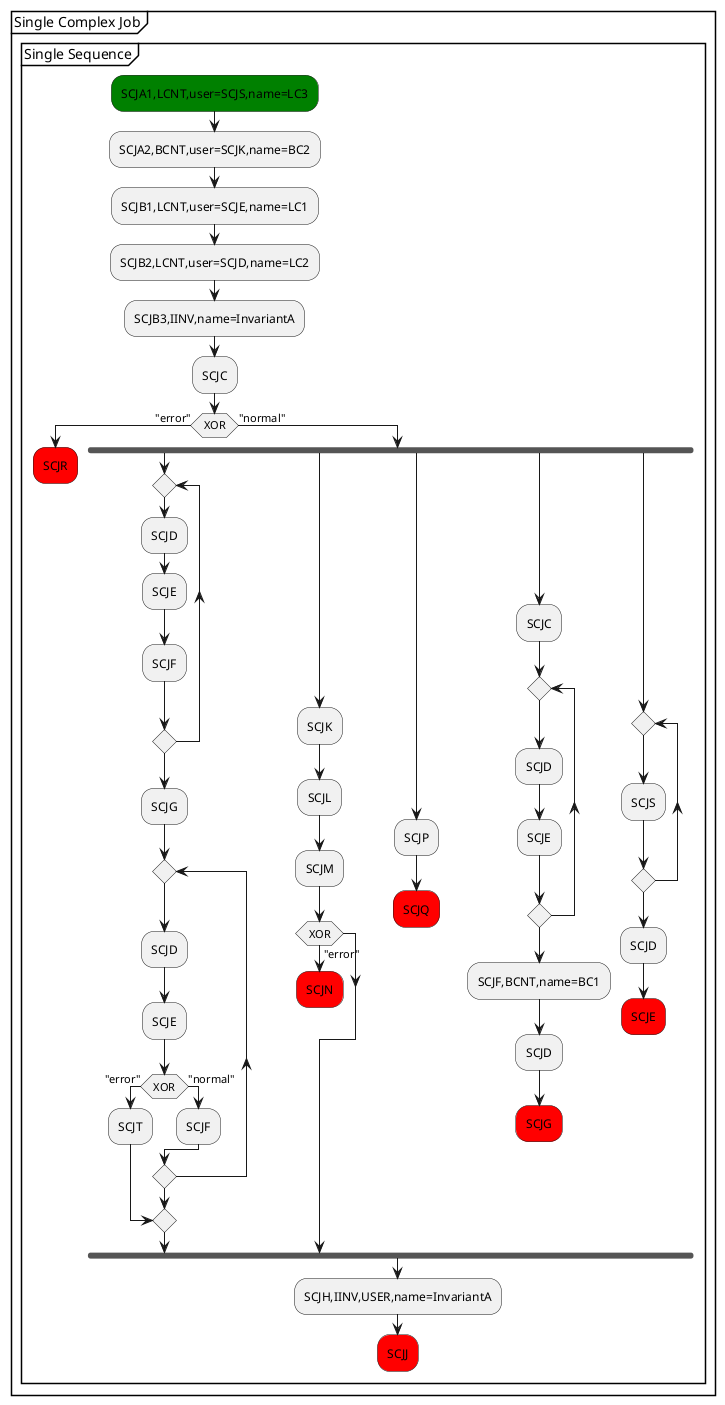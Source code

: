 @startuml
partition "Single Complex Job" {
group "Single Sequence"

  #green:SCJA1,LCNT,user=SCJS,name=LC3;
  :SCJA2,BCNT,user=SCJK,name=BC2;
  :SCJB1,LCNT,user=SCJE,name=LC1;
  :SCJB2,LCNT,user=SCJD,name=LC2;
  :SCJB3,IINV,name=InvariantA;
  :SCJC;
  if (XOR) then ("error")
    #red:SCJR;
    detach
  else ("normal")
    fork
      repeat
        :SCJD;
        :SCJE;
        :SCJF;
      repeat while
      :SCJG;
      repeat
        :SCJD;
        :SCJE;
        if (XOR) then ("error")
          :SCJT;
          break
        else ("normal")
          :SCJF;
        endif
      repeat while
    fork again
      :SCJK;
      :SCJL;
      :SCJM;
      if (XOR) then ("error")
        #red:SCJN;
        detach
      endif    
    fork again
      :SCJP;
      #red:SCJQ;
      detach
    fork again
      :SCJC;
      repeat
        :SCJD;
        :SCJE;
      repeat while
      :SCJF,BCNT,name=BC1;
      :SCJD;
      #red:SCJG;
      detach
    fork again
      repeat
        :SCJS;
      repeat while
      :SCJD;
      #red:SCJE;
      detach
    end fork
    :SCJH,IINV,USER,name=InvariantA;
    #red:SCJJ;
    detach
  endif
end group
}
@enduml
@startuml
package "Error Events" {
("error 1")
("error 2")
("error 2")
("error 3")
("error 4")
("error 5")
("error 6")
}
@enduml
